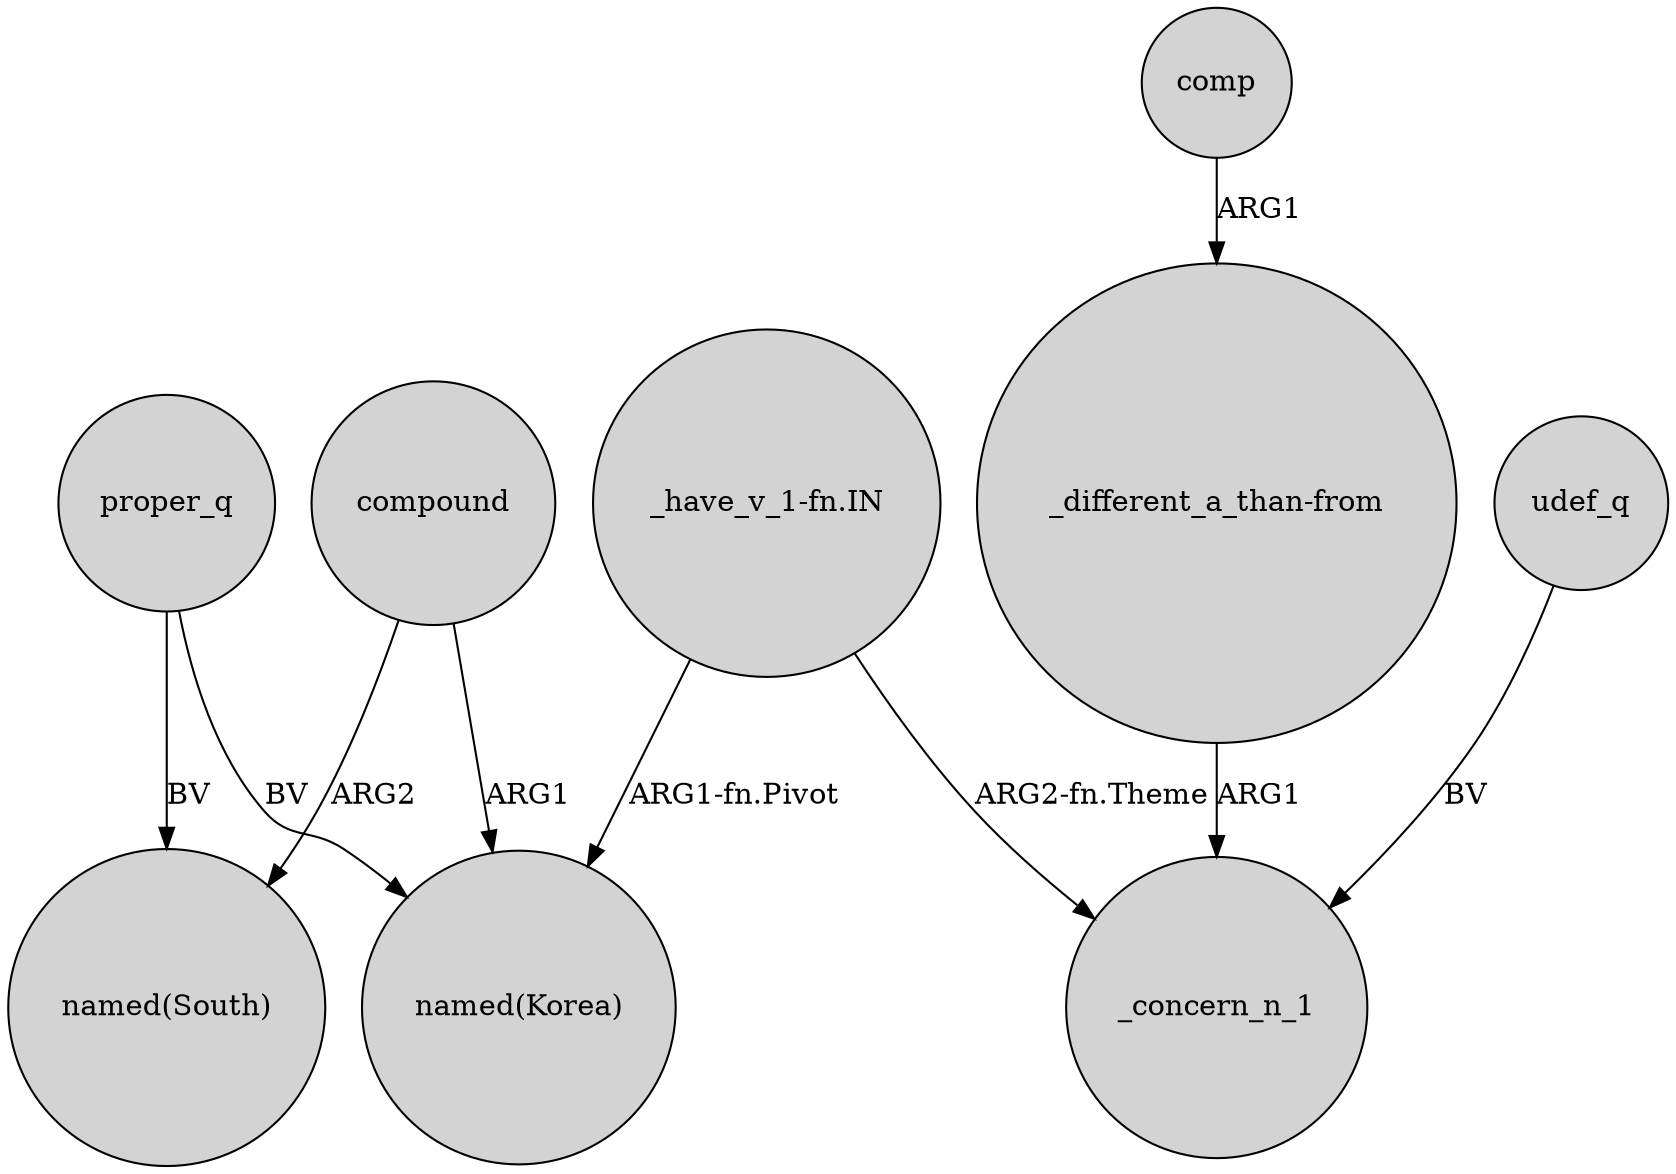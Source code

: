 digraph {
	node [shape=circle style=filled]
	compound -> "named(South)" [label=ARG2]
	proper_q -> "named(Korea)" [label=BV]
	udef_q -> _concern_n_1 [label=BV]
	"_have_v_1-fn.IN" -> "named(Korea)" [label="ARG1-fn.Pivot"]
	"_different_a_than-from" -> _concern_n_1 [label=ARG1]
	comp -> "_different_a_than-from" [label=ARG1]
	proper_q -> "named(South)" [label=BV]
	"_have_v_1-fn.IN" -> _concern_n_1 [label="ARG2-fn.Theme"]
	compound -> "named(Korea)" [label=ARG1]
}
